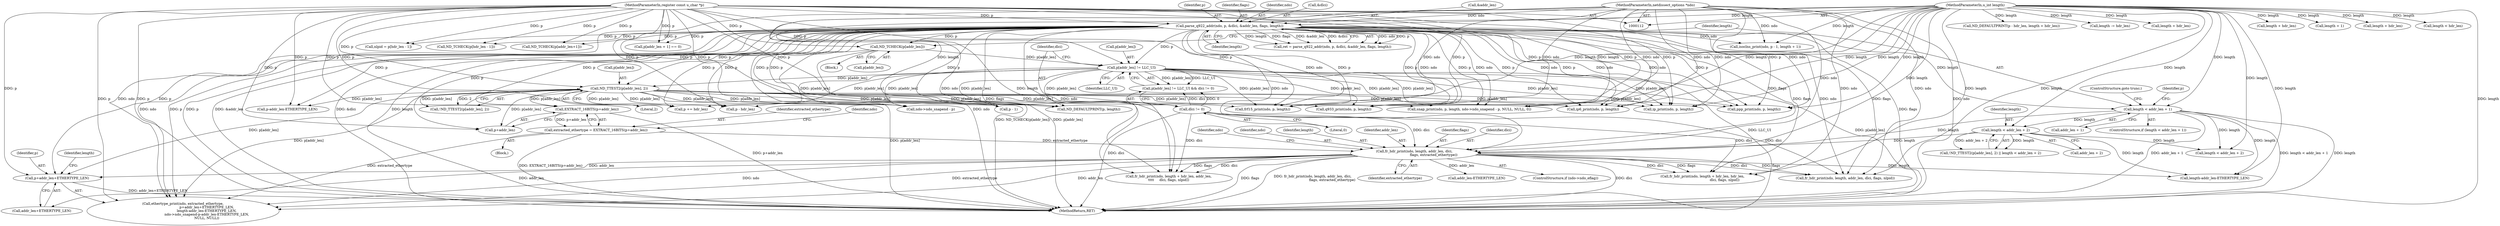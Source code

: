 digraph "0_tcpdump_1dcd10aceabbc03bf571ea32b892c522cbe923de_2@pointer" {
"1000220" [label="(Call,p+addr_len+ETHERTYPE_LEN)"];
"1000177" [label="(Call,ND_TTEST2(p[addr_len], 2))"];
"1000165" [label="(Call,p[addr_len] != LLC_UI)"];
"1000152" [label="(Call,ND_TCHECK(p[addr_len]))"];
"1000126" [label="(Call,parse_q922_addr(ndo, p, &dlci, &addr_len, flags, length))"];
"1000113" [label="(MethodParameterIn,netdissect_options *ndo)"];
"1000114" [label="(MethodParameterIn,register const u_char *p)"];
"1000115" [label="(MethodParameterIn,u_int length)"];
"1000208" [label="(Call,fr_hdr_print(ndo, length, addr_len, dlci,\n                                    flags, extracted_ethertype))"];
"1000157" [label="(Call,length < addr_len + 1)"];
"1000182" [label="(Call,length < addr_len + 2)"];
"1000170" [label="(Call,dlci != 0)"];
"1000198" [label="(Call,extracted_ethertype = EXTRACT_16BITS(p+addr_len))"];
"1000200" [label="(Call,EXTRACT_16BITS(p+addr_len))"];
"1000369" [label="(Call,length + 1)"];
"1000115" [label="(MethodParameterIn,u_int length)"];
"1000350" [label="(Call,ip_print(ndo, p, length))"];
"1000200" [label="(Call,EXTRACT_16BITS(p+addr_len))"];
"1000164" [label="(Call,p[addr_len] != LLC_UI && dlci != 0)"];
"1000397" [label="(Call,length + hdr_len)"];
"1000222" [label="(Call,addr_len+ETHERTYPE_LEN)"];
"1000166" [label="(Call,p[addr_len])"];
"1000214" [label="(Identifier,extracted_ethertype)"];
"1000220" [label="(Call,p+addr_len+ETHERTYPE_LEN)"];
"1000176" [label="(Call,!ND_TTEST2(p[addr_len], 2))"];
"1000322" [label="(Call,nlpid = p[hdr_len - 1])"];
"1000114" [label="(MethodParameterIn,register const u_char *p)"];
"1000318" [label="(Call,length < hdr_len)"];
"1000113" [label="(MethodParameterIn,netdissect_options *ndo)"];
"1000129" [label="(Call,&dlci)"];
"1000441" [label="(Call,fr_hdr_print(ndo, length + hdr_len, addr_len,\n\t\t\t\t     dlci, flags, nlpid))"];
"1000198" [label="(Call,extracted_ethertype = EXTRACT_16BITS(p+addr_len))"];
"1000197" [label="(Block,)"];
"1000152" [label="(Call,ND_TCHECK(p[addr_len]))"];
"1000182" [label="(Call,length < addr_len + 2)"];
"1000156" [label="(ControlStructure,if (length < addr_len + 1))"];
"1000410" [label="(Call,p - hdr_len)"];
"1000212" [label="(Identifier,dlci)"];
"1000165" [label="(Call,p[addr_len] != LLC_UI)"];
"1000311" [label="(Call,ND_TCHECK(p[hdr_len - 1]))"];
"1000455" [label="(Call,ND_DEFAULTPRINT(p, length))"];
"1000218" [label="(Identifier,ndo)"];
"1000226" [label="(Identifier,length)"];
"1000430" [label="(Call,ppp_print(ndo, p, length))"];
"1000159" [label="(Call,addr_len + 1)"];
"1000162" [label="(ControlStructure,goto trunc;)"];
"1000225" [label="(Call,length-addr_len-ETHERTYPE_LEN)"];
"1000175" [label="(Call,!ND_TTEST2(p[addr_len], 2) || length < addr_len + 2)"];
"1000409" [label="(Call,ND_DEFAULTPRINT(p - hdr_len, length + hdr_len))"];
"1000262" [label="(Call,length < addr_len + 2)"];
"1000177" [label="(Call,ND_TTEST2(p[addr_len], 2))"];
"1000343" [label="(Call,length -= hdr_len)"];
"1000217" [label="(Call,ethertype_print(ndo, extracted_ethertype,\n                                            p+addr_len+ETHERTYPE_LEN,\n                                            length-addr_len-ETHERTYPE_LEN,\n                                            ndo->ndo_snapend-p-addr_len-ETHERTYPE_LEN,\n                                            NULL, NULL))"];
"1000366" [label="(Call,p - 1)"];
"1000171" [label="(Identifier,dlci)"];
"1000157" [label="(Call,length < addr_len + 1)"];
"1000131" [label="(Call,&addr_len)"];
"1000169" [label="(Identifier,LLC_UI)"];
"1000227" [label="(Call,addr_len-ETHERTYPE_LEN)"];
"1000134" [label="(Identifier,length)"];
"1000209" [label="(Identifier,ndo)"];
"1000201" [label="(Call,p+addr_len)"];
"1000204" [label="(ControlStructure,if (ndo->ndo_eflag))"];
"1000206" [label="(Identifier,ndo)"];
"1000255" [label="(Call,ND_TCHECK(p[addr_len+1]))"];
"1000184" [label="(Call,addr_len + 2)"];
"1000395" [label="(Call,fr_hdr_print(ndo, length + hdr_len, hdr_len,\n                                         dlci, flags, nlpid))"];
"1000167" [label="(Identifier,p)"];
"1000364" [label="(Call,isoclns_print(ndo, p - 1, length + 1))"];
"1000269" [label="(Call,p[addr_len + 1] == 0)"];
"1000467" [label="(MethodReturn,RET)"];
"1000124" [label="(Call,ret = parse_q922_addr(ndo, p, &dlci, &addr_len, flags, length))"];
"1000158" [label="(Identifier,length)"];
"1000210" [label="(Identifier,length)"];
"1000333" [label="(Call,fr_hdr_print(ndo, length, addr_len, dlci, flags, nlpid))"];
"1000199" [label="(Identifier,extracted_ethertype)"];
"1000424" [label="(Call,frf15_print(ndo, p, length))"];
"1000211" [label="(Identifier,addr_len)"];
"1000418" [label="(Call,q933_print(ndo, p, length))"];
"1000178" [label="(Call,p[addr_len])"];
"1000376" [label="(Call,snap_print(ndo, p, length, ndo->ndo_snapend - p, NULL, NULL, 0))"];
"1000443" [label="(Call,length + hdr_len)"];
"1000413" [label="(Call,length + hdr_len)"];
"1000116" [label="(Block,)"];
"1000128" [label="(Identifier,p)"];
"1000170" [label="(Call,dlci != 0)"];
"1000221" [label="(Identifier,p)"];
"1000133" [label="(Identifier,flags)"];
"1000126" [label="(Call,parse_q922_addr(ndo, p, &dlci, &addr_len, flags, length))"];
"1000208" [label="(Call,fr_hdr_print(ndo, length, addr_len, dlci,\n                                    flags, extracted_ethertype))"];
"1000153" [label="(Call,p[addr_len])"];
"1000340" [label="(Call,p += hdr_len)"];
"1000183" [label="(Identifier,length)"];
"1000380" [label="(Call,ndo->ndo_snapend - p)"];
"1000234" [label="(Call,p-addr_len-ETHERTYPE_LEN)"];
"1000213" [label="(Identifier,flags)"];
"1000181" [label="(Literal,2)"];
"1000356" [label="(Call,ip6_print(ndo, p, length))"];
"1000127" [label="(Identifier,ndo)"];
"1000172" [label="(Literal,0)"];
"1000220" -> "1000217"  [label="AST: "];
"1000220" -> "1000222"  [label="CFG: "];
"1000221" -> "1000220"  [label="AST: "];
"1000222" -> "1000220"  [label="AST: "];
"1000226" -> "1000220"  [label="CFG: "];
"1000220" -> "1000467"  [label="DDG: addr_len+ETHERTYPE_LEN"];
"1000177" -> "1000220"  [label="DDG: p[addr_len]"];
"1000114" -> "1000220"  [label="DDG: p"];
"1000126" -> "1000220"  [label="DDG: p"];
"1000208" -> "1000220"  [label="DDG: addr_len"];
"1000177" -> "1000176"  [label="AST: "];
"1000177" -> "1000181"  [label="CFG: "];
"1000178" -> "1000177"  [label="AST: "];
"1000181" -> "1000177"  [label="AST: "];
"1000176" -> "1000177"  [label="CFG: "];
"1000177" -> "1000467"  [label="DDG: p[addr_len]"];
"1000177" -> "1000176"  [label="DDG: p[addr_len]"];
"1000177" -> "1000176"  [label="DDG: 2"];
"1000165" -> "1000177"  [label="DDG: p[addr_len]"];
"1000126" -> "1000177"  [label="DDG: p"];
"1000114" -> "1000177"  [label="DDG: p"];
"1000177" -> "1000200"  [label="DDG: p[addr_len]"];
"1000177" -> "1000201"  [label="DDG: p[addr_len]"];
"1000177" -> "1000217"  [label="DDG: p[addr_len]"];
"1000177" -> "1000234"  [label="DDG: p[addr_len]"];
"1000177" -> "1000340"  [label="DDG: p[addr_len]"];
"1000177" -> "1000350"  [label="DDG: p[addr_len]"];
"1000177" -> "1000356"  [label="DDG: p[addr_len]"];
"1000177" -> "1000366"  [label="DDG: p[addr_len]"];
"1000177" -> "1000376"  [label="DDG: p[addr_len]"];
"1000177" -> "1000380"  [label="DDG: p[addr_len]"];
"1000177" -> "1000410"  [label="DDG: p[addr_len]"];
"1000177" -> "1000418"  [label="DDG: p[addr_len]"];
"1000177" -> "1000424"  [label="DDG: p[addr_len]"];
"1000177" -> "1000430"  [label="DDG: p[addr_len]"];
"1000177" -> "1000455"  [label="DDG: p[addr_len]"];
"1000165" -> "1000164"  [label="AST: "];
"1000165" -> "1000169"  [label="CFG: "];
"1000166" -> "1000165"  [label="AST: "];
"1000169" -> "1000165"  [label="AST: "];
"1000171" -> "1000165"  [label="CFG: "];
"1000164" -> "1000165"  [label="CFG: "];
"1000165" -> "1000467"  [label="DDG: LLC_UI"];
"1000165" -> "1000467"  [label="DDG: p[addr_len]"];
"1000165" -> "1000164"  [label="DDG: p[addr_len]"];
"1000165" -> "1000164"  [label="DDG: LLC_UI"];
"1000152" -> "1000165"  [label="DDG: p[addr_len]"];
"1000126" -> "1000165"  [label="DDG: p"];
"1000114" -> "1000165"  [label="DDG: p"];
"1000165" -> "1000340"  [label="DDG: p[addr_len]"];
"1000165" -> "1000350"  [label="DDG: p[addr_len]"];
"1000165" -> "1000356"  [label="DDG: p[addr_len]"];
"1000165" -> "1000366"  [label="DDG: p[addr_len]"];
"1000165" -> "1000376"  [label="DDG: p[addr_len]"];
"1000165" -> "1000380"  [label="DDG: p[addr_len]"];
"1000165" -> "1000410"  [label="DDG: p[addr_len]"];
"1000165" -> "1000418"  [label="DDG: p[addr_len]"];
"1000165" -> "1000424"  [label="DDG: p[addr_len]"];
"1000165" -> "1000430"  [label="DDG: p[addr_len]"];
"1000165" -> "1000455"  [label="DDG: p[addr_len]"];
"1000152" -> "1000116"  [label="AST: "];
"1000152" -> "1000153"  [label="CFG: "];
"1000153" -> "1000152"  [label="AST: "];
"1000158" -> "1000152"  [label="CFG: "];
"1000152" -> "1000467"  [label="DDG: ND_TCHECK(p[addr_len])"];
"1000152" -> "1000467"  [label="DDG: p[addr_len]"];
"1000126" -> "1000152"  [label="DDG: p"];
"1000114" -> "1000152"  [label="DDG: p"];
"1000126" -> "1000124"  [label="AST: "];
"1000126" -> "1000134"  [label="CFG: "];
"1000127" -> "1000126"  [label="AST: "];
"1000128" -> "1000126"  [label="AST: "];
"1000129" -> "1000126"  [label="AST: "];
"1000131" -> "1000126"  [label="AST: "];
"1000133" -> "1000126"  [label="AST: "];
"1000134" -> "1000126"  [label="AST: "];
"1000124" -> "1000126"  [label="CFG: "];
"1000126" -> "1000467"  [label="DDG: &dlci"];
"1000126" -> "1000467"  [label="DDG: length"];
"1000126" -> "1000467"  [label="DDG: ndo"];
"1000126" -> "1000467"  [label="DDG: flags"];
"1000126" -> "1000467"  [label="DDG: p"];
"1000126" -> "1000467"  [label="DDG: &addr_len"];
"1000126" -> "1000124"  [label="DDG: ndo"];
"1000126" -> "1000124"  [label="DDG: p"];
"1000126" -> "1000124"  [label="DDG: length"];
"1000126" -> "1000124"  [label="DDG: flags"];
"1000126" -> "1000124"  [label="DDG: &addr_len"];
"1000126" -> "1000124"  [label="DDG: &dlci"];
"1000113" -> "1000126"  [label="DDG: ndo"];
"1000114" -> "1000126"  [label="DDG: p"];
"1000115" -> "1000126"  [label="DDG: length"];
"1000126" -> "1000157"  [label="DDG: length"];
"1000126" -> "1000200"  [label="DDG: p"];
"1000126" -> "1000201"  [label="DDG: p"];
"1000126" -> "1000208"  [label="DDG: ndo"];
"1000126" -> "1000208"  [label="DDG: flags"];
"1000126" -> "1000217"  [label="DDG: ndo"];
"1000126" -> "1000217"  [label="DDG: p"];
"1000126" -> "1000234"  [label="DDG: p"];
"1000126" -> "1000255"  [label="DDG: p"];
"1000126" -> "1000269"  [label="DDG: p"];
"1000126" -> "1000311"  [label="DDG: p"];
"1000126" -> "1000322"  [label="DDG: p"];
"1000126" -> "1000333"  [label="DDG: ndo"];
"1000126" -> "1000333"  [label="DDG: flags"];
"1000126" -> "1000340"  [label="DDG: p"];
"1000126" -> "1000350"  [label="DDG: ndo"];
"1000126" -> "1000350"  [label="DDG: p"];
"1000126" -> "1000356"  [label="DDG: ndo"];
"1000126" -> "1000356"  [label="DDG: p"];
"1000126" -> "1000364"  [label="DDG: ndo"];
"1000126" -> "1000366"  [label="DDG: p"];
"1000126" -> "1000376"  [label="DDG: ndo"];
"1000126" -> "1000376"  [label="DDG: p"];
"1000126" -> "1000380"  [label="DDG: p"];
"1000126" -> "1000395"  [label="DDG: flags"];
"1000126" -> "1000410"  [label="DDG: p"];
"1000126" -> "1000418"  [label="DDG: ndo"];
"1000126" -> "1000418"  [label="DDG: p"];
"1000126" -> "1000424"  [label="DDG: ndo"];
"1000126" -> "1000424"  [label="DDG: p"];
"1000126" -> "1000430"  [label="DDG: ndo"];
"1000126" -> "1000430"  [label="DDG: p"];
"1000126" -> "1000441"  [label="DDG: ndo"];
"1000126" -> "1000441"  [label="DDG: flags"];
"1000126" -> "1000455"  [label="DDG: p"];
"1000113" -> "1000112"  [label="AST: "];
"1000113" -> "1000467"  [label="DDG: ndo"];
"1000113" -> "1000208"  [label="DDG: ndo"];
"1000113" -> "1000217"  [label="DDG: ndo"];
"1000113" -> "1000333"  [label="DDG: ndo"];
"1000113" -> "1000350"  [label="DDG: ndo"];
"1000113" -> "1000356"  [label="DDG: ndo"];
"1000113" -> "1000364"  [label="DDG: ndo"];
"1000113" -> "1000376"  [label="DDG: ndo"];
"1000113" -> "1000395"  [label="DDG: ndo"];
"1000113" -> "1000418"  [label="DDG: ndo"];
"1000113" -> "1000424"  [label="DDG: ndo"];
"1000113" -> "1000430"  [label="DDG: ndo"];
"1000113" -> "1000441"  [label="DDG: ndo"];
"1000114" -> "1000112"  [label="AST: "];
"1000114" -> "1000467"  [label="DDG: p"];
"1000114" -> "1000200"  [label="DDG: p"];
"1000114" -> "1000201"  [label="DDG: p"];
"1000114" -> "1000217"  [label="DDG: p"];
"1000114" -> "1000234"  [label="DDG: p"];
"1000114" -> "1000255"  [label="DDG: p"];
"1000114" -> "1000269"  [label="DDG: p"];
"1000114" -> "1000311"  [label="DDG: p"];
"1000114" -> "1000322"  [label="DDG: p"];
"1000114" -> "1000340"  [label="DDG: p"];
"1000114" -> "1000350"  [label="DDG: p"];
"1000114" -> "1000356"  [label="DDG: p"];
"1000114" -> "1000366"  [label="DDG: p"];
"1000114" -> "1000376"  [label="DDG: p"];
"1000114" -> "1000380"  [label="DDG: p"];
"1000114" -> "1000410"  [label="DDG: p"];
"1000114" -> "1000418"  [label="DDG: p"];
"1000114" -> "1000424"  [label="DDG: p"];
"1000114" -> "1000430"  [label="DDG: p"];
"1000114" -> "1000455"  [label="DDG: p"];
"1000115" -> "1000112"  [label="AST: "];
"1000115" -> "1000467"  [label="DDG: length"];
"1000115" -> "1000157"  [label="DDG: length"];
"1000115" -> "1000182"  [label="DDG: length"];
"1000115" -> "1000208"  [label="DDG: length"];
"1000115" -> "1000225"  [label="DDG: length"];
"1000115" -> "1000262"  [label="DDG: length"];
"1000115" -> "1000318"  [label="DDG: length"];
"1000115" -> "1000333"  [label="DDG: length"];
"1000115" -> "1000343"  [label="DDG: length"];
"1000115" -> "1000350"  [label="DDG: length"];
"1000115" -> "1000356"  [label="DDG: length"];
"1000115" -> "1000364"  [label="DDG: length"];
"1000115" -> "1000369"  [label="DDG: length"];
"1000115" -> "1000376"  [label="DDG: length"];
"1000115" -> "1000395"  [label="DDG: length"];
"1000115" -> "1000397"  [label="DDG: length"];
"1000115" -> "1000409"  [label="DDG: length"];
"1000115" -> "1000413"  [label="DDG: length"];
"1000115" -> "1000418"  [label="DDG: length"];
"1000115" -> "1000424"  [label="DDG: length"];
"1000115" -> "1000430"  [label="DDG: length"];
"1000115" -> "1000441"  [label="DDG: length"];
"1000115" -> "1000443"  [label="DDG: length"];
"1000115" -> "1000455"  [label="DDG: length"];
"1000208" -> "1000204"  [label="AST: "];
"1000208" -> "1000214"  [label="CFG: "];
"1000209" -> "1000208"  [label="AST: "];
"1000210" -> "1000208"  [label="AST: "];
"1000211" -> "1000208"  [label="AST: "];
"1000212" -> "1000208"  [label="AST: "];
"1000213" -> "1000208"  [label="AST: "];
"1000214" -> "1000208"  [label="AST: "];
"1000218" -> "1000208"  [label="CFG: "];
"1000208" -> "1000467"  [label="DDG: fr_hdr_print(ndo, length, addr_len, dlci,\n                                    flags, extracted_ethertype)"];
"1000208" -> "1000467"  [label="DDG: dlci"];
"1000208" -> "1000467"  [label="DDG: flags"];
"1000157" -> "1000208"  [label="DDG: length"];
"1000182" -> "1000208"  [label="DDG: length"];
"1000170" -> "1000208"  [label="DDG: dlci"];
"1000198" -> "1000208"  [label="DDG: extracted_ethertype"];
"1000208" -> "1000217"  [label="DDG: ndo"];
"1000208" -> "1000217"  [label="DDG: extracted_ethertype"];
"1000208" -> "1000217"  [label="DDG: addr_len"];
"1000208" -> "1000222"  [label="DDG: addr_len"];
"1000208" -> "1000225"  [label="DDG: length"];
"1000208" -> "1000227"  [label="DDG: addr_len"];
"1000208" -> "1000333"  [label="DDG: dlci"];
"1000208" -> "1000333"  [label="DDG: flags"];
"1000208" -> "1000395"  [label="DDG: dlci"];
"1000208" -> "1000395"  [label="DDG: flags"];
"1000208" -> "1000441"  [label="DDG: dlci"];
"1000208" -> "1000441"  [label="DDG: flags"];
"1000157" -> "1000156"  [label="AST: "];
"1000157" -> "1000159"  [label="CFG: "];
"1000158" -> "1000157"  [label="AST: "];
"1000159" -> "1000157"  [label="AST: "];
"1000162" -> "1000157"  [label="CFG: "];
"1000167" -> "1000157"  [label="CFG: "];
"1000157" -> "1000467"  [label="DDG: addr_len + 1"];
"1000157" -> "1000467"  [label="DDG: length < addr_len + 1"];
"1000157" -> "1000467"  [label="DDG: length"];
"1000157" -> "1000182"  [label="DDG: length"];
"1000157" -> "1000225"  [label="DDG: length"];
"1000157" -> "1000262"  [label="DDG: length"];
"1000182" -> "1000175"  [label="AST: "];
"1000182" -> "1000184"  [label="CFG: "];
"1000183" -> "1000182"  [label="AST: "];
"1000184" -> "1000182"  [label="AST: "];
"1000175" -> "1000182"  [label="CFG: "];
"1000182" -> "1000175"  [label="DDG: length"];
"1000182" -> "1000175"  [label="DDG: addr_len + 2"];
"1000182" -> "1000225"  [label="DDG: length"];
"1000182" -> "1000262"  [label="DDG: length"];
"1000170" -> "1000164"  [label="AST: "];
"1000170" -> "1000172"  [label="CFG: "];
"1000171" -> "1000170"  [label="AST: "];
"1000172" -> "1000170"  [label="AST: "];
"1000164" -> "1000170"  [label="CFG: "];
"1000170" -> "1000467"  [label="DDG: dlci"];
"1000170" -> "1000164"  [label="DDG: dlci"];
"1000170" -> "1000164"  [label="DDG: 0"];
"1000170" -> "1000333"  [label="DDG: dlci"];
"1000170" -> "1000395"  [label="DDG: dlci"];
"1000170" -> "1000441"  [label="DDG: dlci"];
"1000198" -> "1000197"  [label="AST: "];
"1000198" -> "1000200"  [label="CFG: "];
"1000199" -> "1000198"  [label="AST: "];
"1000200" -> "1000198"  [label="AST: "];
"1000206" -> "1000198"  [label="CFG: "];
"1000198" -> "1000467"  [label="DDG: EXTRACT_16BITS(p+addr_len)"];
"1000200" -> "1000198"  [label="DDG: p+addr_len"];
"1000198" -> "1000217"  [label="DDG: extracted_ethertype"];
"1000200" -> "1000201"  [label="CFG: "];
"1000201" -> "1000200"  [label="AST: "];
"1000200" -> "1000467"  [label="DDG: p+addr_len"];
}
